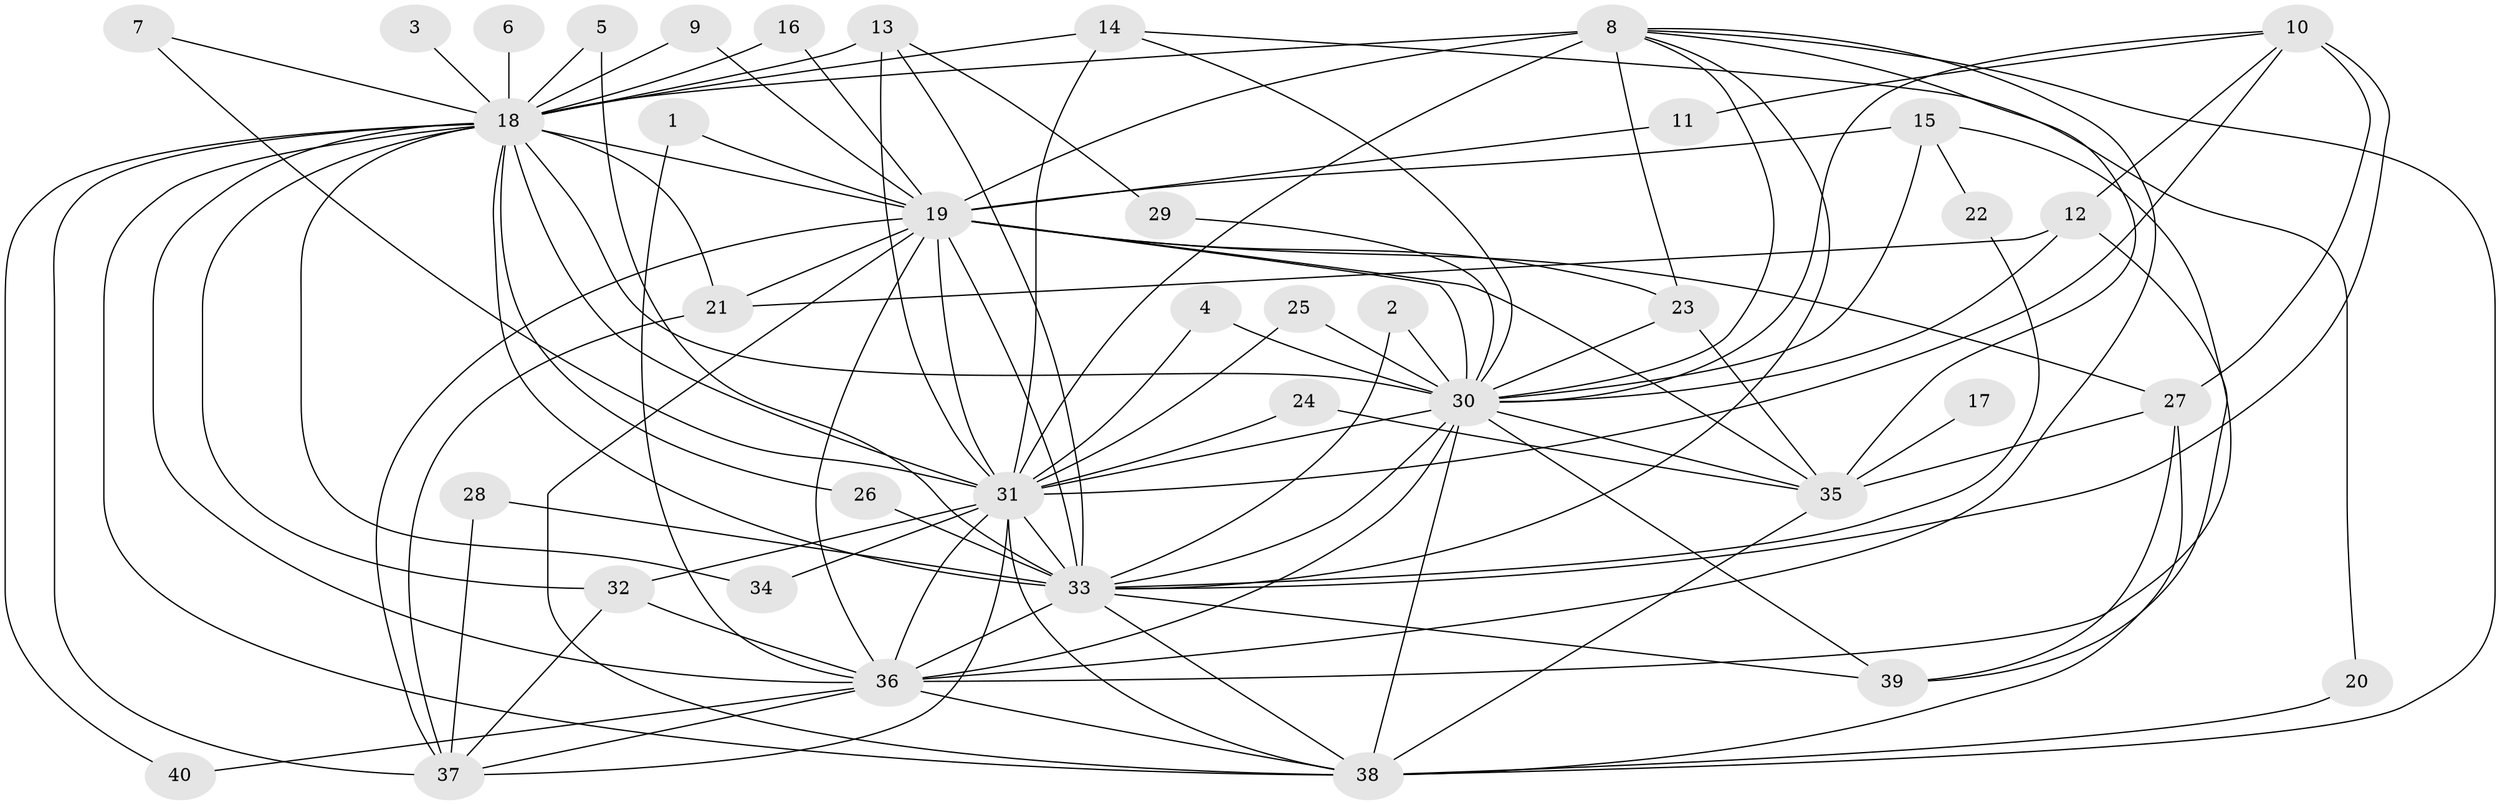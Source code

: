 // original degree distribution, {19: 0.0125, 14: 0.0125, 13: 0.0125, 15: 0.0125, 23: 0.025, 22: 0.0125, 21: 0.0125, 16: 0.025, 4: 0.0625, 6: 0.025, 5: 0.0625, 2: 0.5875, 7: 0.0125, 3: 0.125}
// Generated by graph-tools (version 1.1) at 2025/49/03/09/25 03:49:44]
// undirected, 40 vertices, 107 edges
graph export_dot {
graph [start="1"]
  node [color=gray90,style=filled];
  1;
  2;
  3;
  4;
  5;
  6;
  7;
  8;
  9;
  10;
  11;
  12;
  13;
  14;
  15;
  16;
  17;
  18;
  19;
  20;
  21;
  22;
  23;
  24;
  25;
  26;
  27;
  28;
  29;
  30;
  31;
  32;
  33;
  34;
  35;
  36;
  37;
  38;
  39;
  40;
  1 -- 19 [weight=1.0];
  1 -- 36 [weight=1.0];
  2 -- 30 [weight=1.0];
  2 -- 33 [weight=1.0];
  3 -- 18 [weight=1.0];
  4 -- 30 [weight=1.0];
  4 -- 31 [weight=1.0];
  5 -- 18 [weight=1.0];
  5 -- 33 [weight=1.0];
  6 -- 18 [weight=2.0];
  7 -- 18 [weight=1.0];
  7 -- 31 [weight=1.0];
  8 -- 18 [weight=2.0];
  8 -- 19 [weight=1.0];
  8 -- 23 [weight=1.0];
  8 -- 30 [weight=2.0];
  8 -- 31 [weight=3.0];
  8 -- 33 [weight=1.0];
  8 -- 35 [weight=1.0];
  8 -- 36 [weight=1.0];
  8 -- 38 [weight=1.0];
  9 -- 18 [weight=1.0];
  9 -- 19 [weight=1.0];
  10 -- 11 [weight=1.0];
  10 -- 12 [weight=1.0];
  10 -- 27 [weight=1.0];
  10 -- 30 [weight=2.0];
  10 -- 31 [weight=1.0];
  10 -- 33 [weight=1.0];
  11 -- 19 [weight=1.0];
  12 -- 21 [weight=1.0];
  12 -- 30 [weight=1.0];
  12 -- 39 [weight=1.0];
  13 -- 18 [weight=1.0];
  13 -- 29 [weight=1.0];
  13 -- 31 [weight=2.0];
  13 -- 33 [weight=1.0];
  14 -- 18 [weight=1.0];
  14 -- 20 [weight=1.0];
  14 -- 30 [weight=1.0];
  14 -- 31 [weight=1.0];
  15 -- 19 [weight=2.0];
  15 -- 22 [weight=1.0];
  15 -- 30 [weight=1.0];
  15 -- 36 [weight=1.0];
  16 -- 18 [weight=1.0];
  16 -- 19 [weight=1.0];
  17 -- 35 [weight=1.0];
  18 -- 19 [weight=2.0];
  18 -- 21 [weight=1.0];
  18 -- 26 [weight=1.0];
  18 -- 30 [weight=4.0];
  18 -- 31 [weight=2.0];
  18 -- 32 [weight=2.0];
  18 -- 33 [weight=3.0];
  18 -- 34 [weight=1.0];
  18 -- 36 [weight=2.0];
  18 -- 37 [weight=1.0];
  18 -- 38 [weight=2.0];
  18 -- 40 [weight=1.0];
  19 -- 21 [weight=2.0];
  19 -- 23 [weight=2.0];
  19 -- 27 [weight=1.0];
  19 -- 30 [weight=2.0];
  19 -- 31 [weight=1.0];
  19 -- 33 [weight=1.0];
  19 -- 35 [weight=1.0];
  19 -- 36 [weight=1.0];
  19 -- 37 [weight=1.0];
  19 -- 38 [weight=2.0];
  20 -- 38 [weight=1.0];
  21 -- 37 [weight=1.0];
  22 -- 33 [weight=1.0];
  23 -- 30 [weight=1.0];
  23 -- 35 [weight=1.0];
  24 -- 31 [weight=1.0];
  24 -- 35 [weight=1.0];
  25 -- 30 [weight=1.0];
  25 -- 31 [weight=1.0];
  26 -- 33 [weight=1.0];
  27 -- 35 [weight=1.0];
  27 -- 38 [weight=2.0];
  27 -- 39 [weight=1.0];
  28 -- 33 [weight=1.0];
  28 -- 37 [weight=1.0];
  29 -- 30 [weight=1.0];
  30 -- 31 [weight=2.0];
  30 -- 33 [weight=2.0];
  30 -- 35 [weight=1.0];
  30 -- 36 [weight=2.0];
  30 -- 38 [weight=2.0];
  30 -- 39 [weight=1.0];
  31 -- 32 [weight=1.0];
  31 -- 33 [weight=2.0];
  31 -- 34 [weight=1.0];
  31 -- 36 [weight=1.0];
  31 -- 37 [weight=1.0];
  31 -- 38 [weight=1.0];
  32 -- 36 [weight=1.0];
  32 -- 37 [weight=1.0];
  33 -- 36 [weight=2.0];
  33 -- 38 [weight=1.0];
  33 -- 39 [weight=1.0];
  35 -- 38 [weight=1.0];
  36 -- 37 [weight=1.0];
  36 -- 38 [weight=1.0];
  36 -- 40 [weight=1.0];
}

